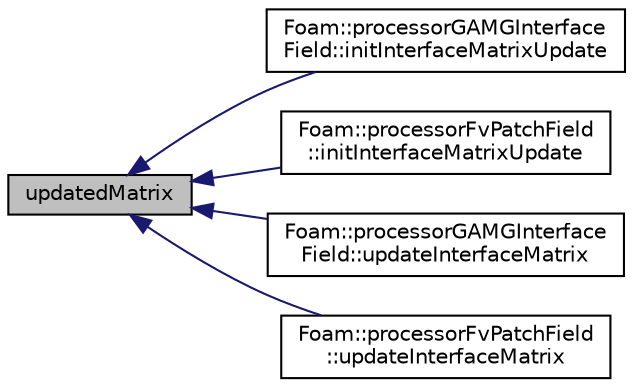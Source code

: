 digraph "updatedMatrix"
{
  bgcolor="transparent";
  edge [fontname="Helvetica",fontsize="10",labelfontname="Helvetica",labelfontsize="10"];
  node [fontname="Helvetica",fontsize="10",shape=record];
  rankdir="LR";
  Node1 [label="updatedMatrix",height=0.2,width=0.4,color="black", fillcolor="grey75", style="filled", fontcolor="black"];
  Node1 -> Node2 [dir="back",color="midnightblue",fontsize="10",style="solid",fontname="Helvetica"];
  Node2 [label="Foam::processorGAMGInterface\lField::initInterfaceMatrixUpdate",height=0.2,width=0.4,color="black",URL="$a01988.html#a4afc5b4a99526f37d221c1caad0df0b4",tooltip="Initialise neighbour matrix update. "];
  Node1 -> Node3 [dir="back",color="midnightblue",fontsize="10",style="solid",fontname="Helvetica"];
  Node3 [label="Foam::processorFvPatchField\l::initInterfaceMatrixUpdate",height=0.2,width=0.4,color="black",URL="$a01985.html#a4afc5b4a99526f37d221c1caad0df0b4",tooltip="Initialise neighbour matrix update. "];
  Node1 -> Node4 [dir="back",color="midnightblue",fontsize="10",style="solid",fontname="Helvetica"];
  Node4 [label="Foam::processorGAMGInterface\lField::updateInterfaceMatrix",height=0.2,width=0.4,color="black",URL="$a01988.html#a3b5b6785a1111fdddd5e701dbf498a34",tooltip="Update result field based on interface functionality. "];
  Node1 -> Node5 [dir="back",color="midnightblue",fontsize="10",style="solid",fontname="Helvetica"];
  Node5 [label="Foam::processorFvPatchField\l::updateInterfaceMatrix",height=0.2,width=0.4,color="black",URL="$a01985.html#a3b5b6785a1111fdddd5e701dbf498a34",tooltip="Update result field based on interface functionality. "];
}
